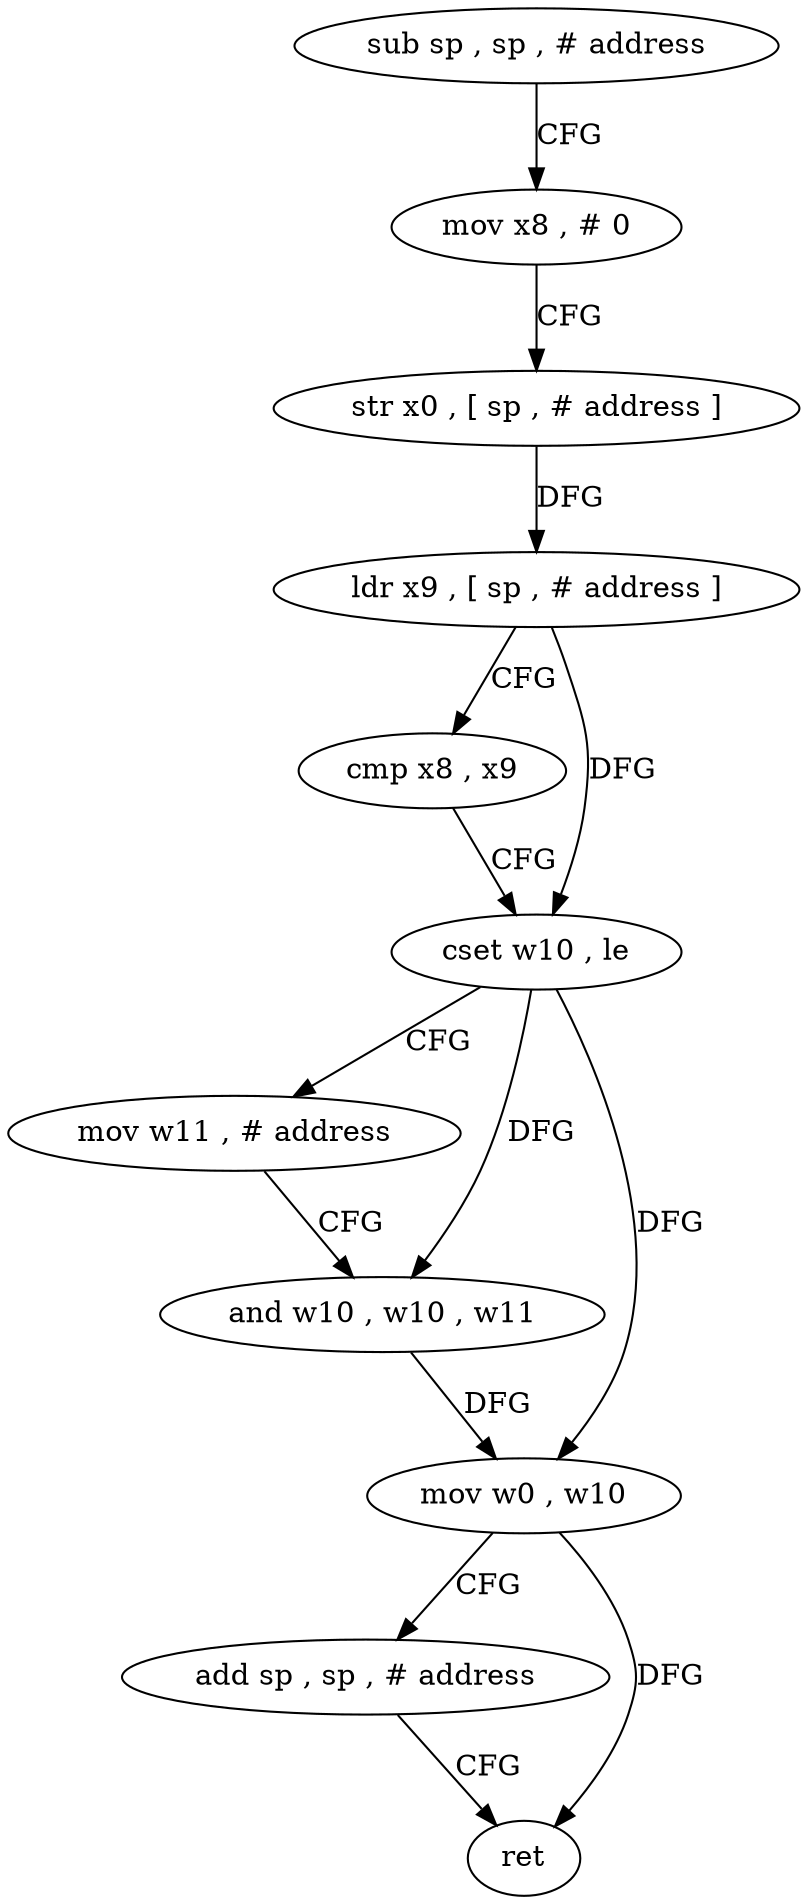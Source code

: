 digraph "func" {
"4210092" [label = "sub sp , sp , # address" ]
"4210096" [label = "mov x8 , # 0" ]
"4210100" [label = "str x0 , [ sp , # address ]" ]
"4210104" [label = "ldr x9 , [ sp , # address ]" ]
"4210108" [label = "cmp x8 , x9" ]
"4210112" [label = "cset w10 , le" ]
"4210116" [label = "mov w11 , # address" ]
"4210120" [label = "and w10 , w10 , w11" ]
"4210124" [label = "mov w0 , w10" ]
"4210128" [label = "add sp , sp , # address" ]
"4210132" [label = "ret" ]
"4210092" -> "4210096" [ label = "CFG" ]
"4210096" -> "4210100" [ label = "CFG" ]
"4210100" -> "4210104" [ label = "DFG" ]
"4210104" -> "4210108" [ label = "CFG" ]
"4210104" -> "4210112" [ label = "DFG" ]
"4210108" -> "4210112" [ label = "CFG" ]
"4210112" -> "4210116" [ label = "CFG" ]
"4210112" -> "4210120" [ label = "DFG" ]
"4210112" -> "4210124" [ label = "DFG" ]
"4210116" -> "4210120" [ label = "CFG" ]
"4210120" -> "4210124" [ label = "DFG" ]
"4210124" -> "4210128" [ label = "CFG" ]
"4210124" -> "4210132" [ label = "DFG" ]
"4210128" -> "4210132" [ label = "CFG" ]
}
